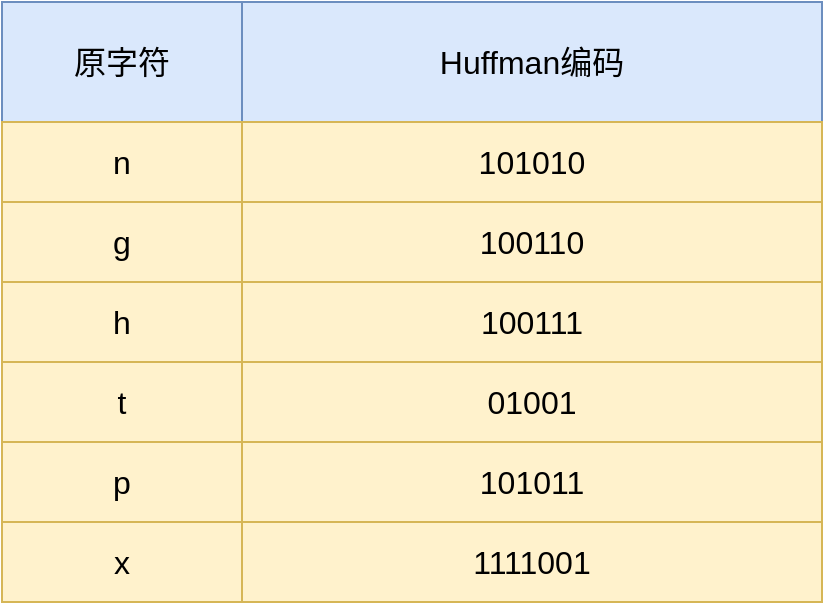<mxfile version="14.4.2" type="github">
  <diagram id="0XPRT_VwYdFu3wzPIHXB" name="第 1 页">
    <mxGraphModel dx="937" dy="541" grid="1" gridSize="10" guides="1" tooltips="1" connect="1" arrows="1" fold="1" page="1" pageScale="1" pageWidth="827" pageHeight="1169" math="0" shadow="0">
      <root>
        <mxCell id="0" />
        <mxCell id="1" parent="0" />
        <mxCell id="242P_ct_gO7oBDdzvNAi-1" value="原字符" style="rounded=0;whiteSpace=wrap;html=1;fontSize=16;fillColor=#dae8fc;strokeColor=#6c8ebf;" vertex="1" parent="1">
          <mxGeometry x="160" y="120" width="120" height="60" as="geometry" />
        </mxCell>
        <mxCell id="242P_ct_gO7oBDdzvNAi-2" value="Huffman编码" style="rounded=0;whiteSpace=wrap;fontSize=16;html=1;fillColor=#dae8fc;strokeColor=#6c8ebf;" vertex="1" parent="1">
          <mxGeometry x="280" y="120" width="290" height="60" as="geometry" />
        </mxCell>
        <mxCell id="242P_ct_gO7oBDdzvNAi-3" value="n" style="rounded=0;whiteSpace=wrap;html=1;fontSize=16;fillColor=#fff2cc;strokeColor=#d6b656;" vertex="1" parent="1">
          <mxGeometry x="160" y="180" width="120" height="40" as="geometry" />
        </mxCell>
        <mxCell id="242P_ct_gO7oBDdzvNAi-4" value="g" style="rounded=0;whiteSpace=wrap;html=1;fontSize=16;fillColor=#fff2cc;strokeColor=#d6b656;" vertex="1" parent="1">
          <mxGeometry x="160" y="220" width="120" height="40" as="geometry" />
        </mxCell>
        <mxCell id="242P_ct_gO7oBDdzvNAi-5" value="h" style="rounded=0;whiteSpace=wrap;html=1;fontSize=16;fillColor=#fff2cc;strokeColor=#d6b656;" vertex="1" parent="1">
          <mxGeometry x="160" y="260" width="120" height="40" as="geometry" />
        </mxCell>
        <mxCell id="242P_ct_gO7oBDdzvNAi-6" value="t" style="rounded=0;whiteSpace=wrap;html=1;fontSize=16;fillColor=#fff2cc;strokeColor=#d6b656;" vertex="1" parent="1">
          <mxGeometry x="160" y="300" width="120" height="40" as="geometry" />
        </mxCell>
        <mxCell id="242P_ct_gO7oBDdzvNAi-7" value="p" style="rounded=0;whiteSpace=wrap;html=1;fontSize=16;fillColor=#fff2cc;strokeColor=#d6b656;" vertex="1" parent="1">
          <mxGeometry x="160" y="340" width="120" height="40" as="geometry" />
        </mxCell>
        <mxCell id="242P_ct_gO7oBDdzvNAi-8" value="x" style="rounded=0;whiteSpace=wrap;html=1;fontSize=16;fillColor=#fff2cc;strokeColor=#d6b656;" vertex="1" parent="1">
          <mxGeometry x="160" y="380" width="120" height="40" as="geometry" />
        </mxCell>
        <mxCell id="242P_ct_gO7oBDdzvNAi-9" value="101010" style="rounded=0;whiteSpace=wrap;fontSize=16;html=1;fillColor=#fff2cc;strokeColor=#d6b656;" vertex="1" parent="1">
          <mxGeometry x="280" y="180" width="290" height="40" as="geometry" />
        </mxCell>
        <mxCell id="242P_ct_gO7oBDdzvNAi-10" value="100110" style="rounded=0;whiteSpace=wrap;fontSize=16;html=1;fillColor=#fff2cc;strokeColor=#d6b656;" vertex="1" parent="1">
          <mxGeometry x="280" y="220" width="290" height="40" as="geometry" />
        </mxCell>
        <mxCell id="242P_ct_gO7oBDdzvNAi-11" value="100111" style="rounded=0;whiteSpace=wrap;fontSize=16;html=1;fillColor=#fff2cc;strokeColor=#d6b656;" vertex="1" parent="1">
          <mxGeometry x="280" y="260" width="290" height="40" as="geometry" />
        </mxCell>
        <mxCell id="242P_ct_gO7oBDdzvNAi-12" value="01001" style="rounded=0;whiteSpace=wrap;fontSize=16;html=1;fillColor=#fff2cc;strokeColor=#d6b656;" vertex="1" parent="1">
          <mxGeometry x="280" y="300" width="290" height="40" as="geometry" />
        </mxCell>
        <mxCell id="242P_ct_gO7oBDdzvNAi-13" value="1111001" style="rounded=0;whiteSpace=wrap;fontSize=16;html=1;fillColor=#fff2cc;strokeColor=#d6b656;" vertex="1" parent="1">
          <mxGeometry x="280" y="380" width="290" height="40" as="geometry" />
        </mxCell>
        <mxCell id="242P_ct_gO7oBDdzvNAi-14" value="101011" style="rounded=0;whiteSpace=wrap;fontSize=16;html=1;fillColor=#fff2cc;strokeColor=#d6b656;" vertex="1" parent="1">
          <mxGeometry x="280" y="340" width="290" height="40" as="geometry" />
        </mxCell>
      </root>
    </mxGraphModel>
  </diagram>
</mxfile>
